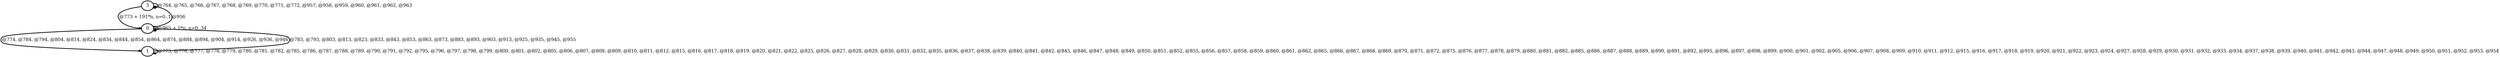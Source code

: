 digraph G {
        node [style=rounded, penwidth=3, fontsize=20, shape=oval];
        "3" -> "3" [label="@764, @765, @766, @767, @768, @769, @770, @771, @772, @957, @958, @959, @960, @961, @962, @963", color=black,arrowsize=1,style=bold,penwidth=3,fontsize=20];
"3" -> "0" [label="@773 + 191*n, n=0..1", color=black,arrowsize=1,style=bold,penwidth=3,fontsize=20];
"0" -> "1" [label="@774, @784, @794, @804, @814, @824, @834, @844, @854, @864, @874, @884, @894, @904, @914, @926, @936, @946", color=black,arrowsize=1,style=bold,penwidth=3,fontsize=20];
"1" -> "1" [label="@775, @776, @777, @778, @779, @780, @781, @782, @785, @786, @787, @788, @789, @790, @791, @792, @795, @796, @797, @798, @799, @800, @801, @802, @805, @806, @807, @808, @809, @810, @811, @812, @815, @816, @817, @818, @819, @820, @821, @822, @825, @826, @827, @828, @829, @830, @831, @832, @835, @836, @837, @838, @839, @840, @841, @842, @845, @846, @847, @848, @849, @850, @851, @852, @855, @856, @857, @858, @859, @860, @861, @862, @865, @866, @867, @868, @869, @870, @871, @872, @875, @876, @877, @878, @879, @880, @881, @882, @885, @886, @887, @888, @889, @890, @891, @892, @895, @896, @897, @898, @899, @900, @901, @902, @905, @906, @907, @908, @909, @910, @911, @912, @915, @916, @917, @918, @919, @920, @921, @922, @923, @924, @927, @928, @929, @930, @931, @932, @933, @934, @937, @938, @939, @940, @941, @942, @943, @944, @947, @948, @949, @950, @951, @952, @953, @954", color=black,arrowsize=1,style=bold,penwidth=3,fontsize=20];
"1" -> "0" [label="@783, @793, @803, @813, @823, @833, @843, @853, @863, @873, @883, @893, @903, @913, @925, @935, @945, @955", color=black,arrowsize=1,style=bold,penwidth=3,fontsize=20];
"0" -> "3" [label="@956", color=black,arrowsize=1,style=bold,penwidth=3,fontsize=20];
"0" -> "0" [label="@965 + 1*n, n=0..34", color=black,arrowsize=1,style=bold,penwidth=3,fontsize=20];
}

